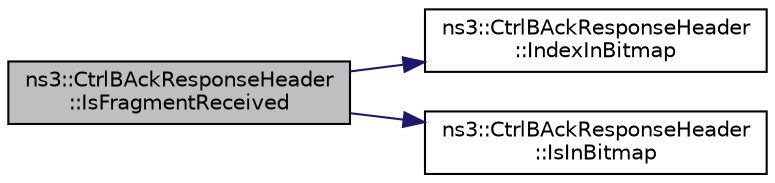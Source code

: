 digraph "ns3::CtrlBAckResponseHeader::IsFragmentReceived"
{
 // LATEX_PDF_SIZE
  edge [fontname="Helvetica",fontsize="10",labelfontname="Helvetica",labelfontsize="10"];
  node [fontname="Helvetica",fontsize="10",shape=record];
  rankdir="LR";
  Node1 [label="ns3::CtrlBAckResponseHeader\l::IsFragmentReceived",height=0.2,width=0.4,color="black", fillcolor="grey75", style="filled", fontcolor="black",tooltip="Check if the packet with the given sequence number and fragment number was acknowledged in this Block..."];
  Node1 -> Node2 [color="midnightblue",fontsize="10",style="solid",fontname="Helvetica"];
  Node2 [label="ns3::CtrlBAckResponseHeader\l::IndexInBitmap",height=0.2,width=0.4,color="black", fillcolor="white", style="filled",URL="$classns3_1_1_ctrl_b_ack_response_header.html#a3433826e7515c839bec3209c61f1f6af",tooltip="This function is used to correctly index in both bitmap and compressed bitmap, one bit or one block o..."];
  Node1 -> Node3 [color="midnightblue",fontsize="10",style="solid",fontname="Helvetica"];
  Node3 [label="ns3::CtrlBAckResponseHeader\l::IsInBitmap",height=0.2,width=0.4,color="black", fillcolor="white", style="filled",URL="$classns3_1_1_ctrl_b_ack_response_header.html#a43c3236a78f754ab7a29d2f5da11a6e8",tooltip="Checks if sequence number seq can be acknowledged in the bitmap."];
}
